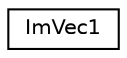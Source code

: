 digraph "Graphical Class Hierarchy"
{
 // LATEX_PDF_SIZE
  edge [fontname="Helvetica",fontsize="10",labelfontname="Helvetica",labelfontsize="10"];
  node [fontname="Helvetica",fontsize="10",shape=record];
  rankdir="LR";
  Node0 [label="ImVec1",height=0.2,width=0.4,color="black", fillcolor="white", style="filled",URL="$structImVec1.html",tooltip=" "];
}
